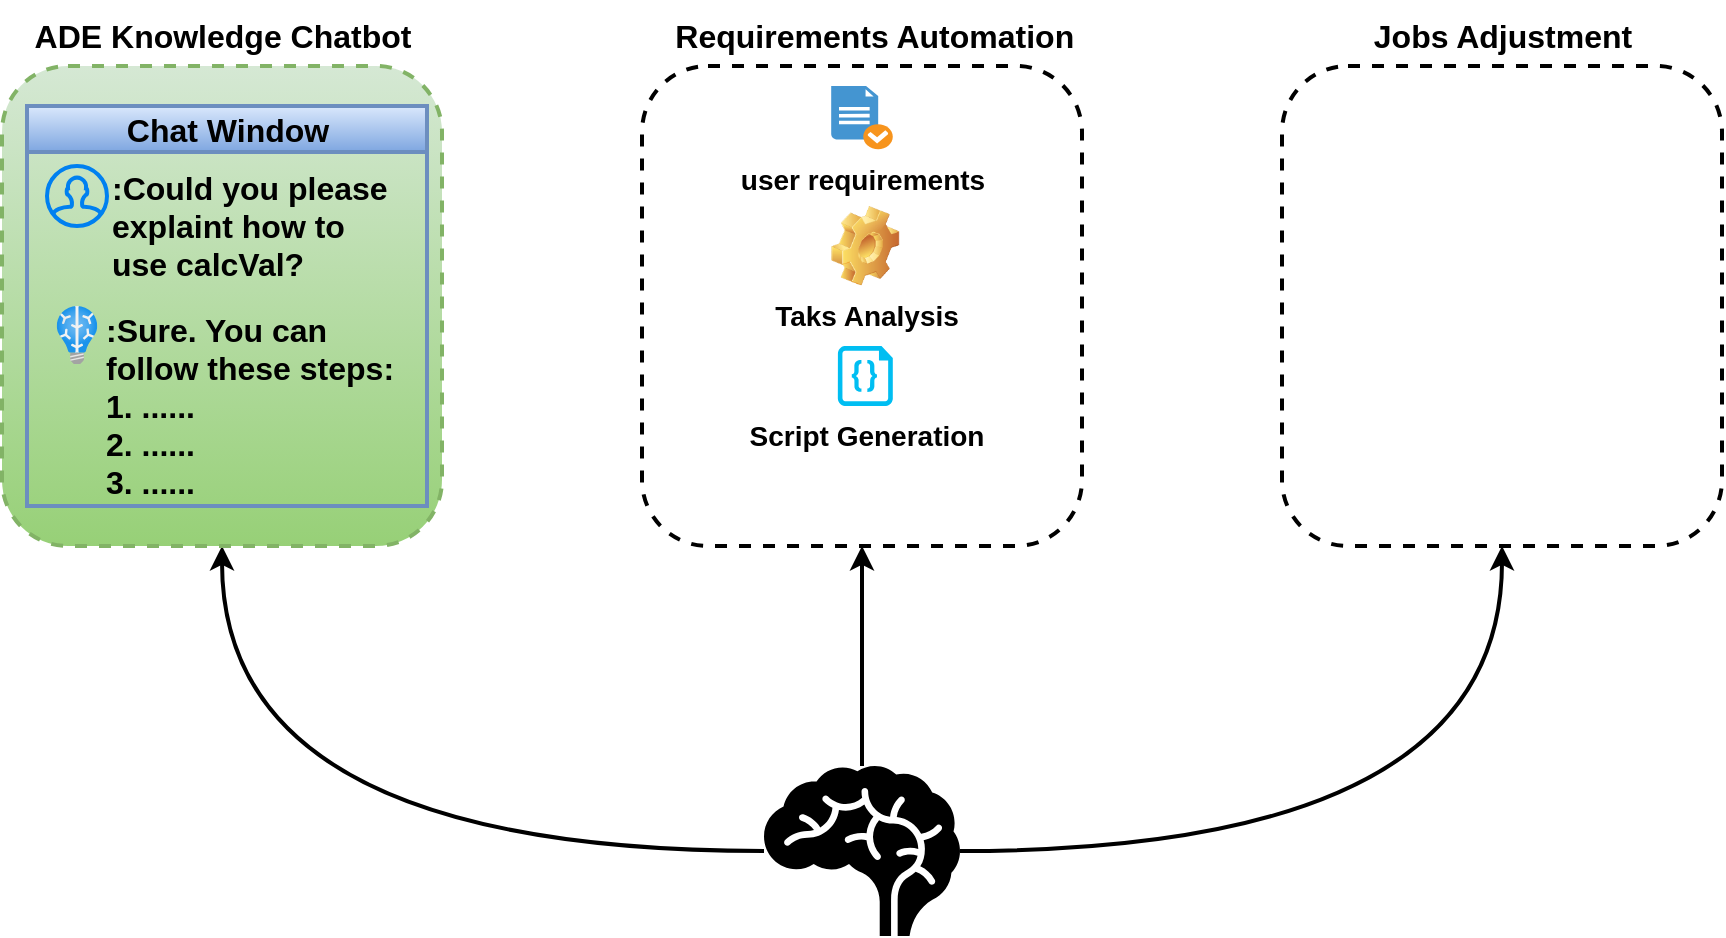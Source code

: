 <mxfile version="24.7.5">
  <diagram id="HRN9QZivu7BtuUAxPnuZ" name="Page-1">
    <mxGraphModel dx="954" dy="727" grid="1" gridSize="10" guides="1" tooltips="1" connect="1" arrows="1" fold="1" page="1" pageScale="1" pageWidth="850" pageHeight="1100" background="none" math="0" shadow="0">
      <root>
        <mxCell id="0" />
        <mxCell id="1" parent="0" />
        <mxCell id="KLi92U7IpaG3Ddm6AZuy-5" style="edgeStyle=orthogonalEdgeStyle;rounded=0;orthogonalLoop=1;jettySize=auto;html=1;curved=1;strokeWidth=2;" parent="1" source="KLi92U7IpaG3Ddm6AZuy-1" target="KLi92U7IpaG3Ddm6AZuy-2" edge="1">
          <mxGeometry relative="1" as="geometry" />
        </mxCell>
        <mxCell id="KLi92U7IpaG3Ddm6AZuy-6" style="edgeStyle=orthogonalEdgeStyle;curved=1;rounded=0;orthogonalLoop=1;jettySize=auto;html=1;strokeWidth=2;" parent="1" source="KLi92U7IpaG3Ddm6AZuy-1" target="KLi92U7IpaG3Ddm6AZuy-3" edge="1">
          <mxGeometry relative="1" as="geometry" />
        </mxCell>
        <mxCell id="KLi92U7IpaG3Ddm6AZuy-7" style="edgeStyle=orthogonalEdgeStyle;curved=1;rounded=0;orthogonalLoop=1;jettySize=auto;html=1;entryX=0.5;entryY=1;entryDx=0;entryDy=0;strokeWidth=2;" parent="1" source="KLi92U7IpaG3Ddm6AZuy-1" target="KLi92U7IpaG3Ddm6AZuy-4" edge="1">
          <mxGeometry relative="1" as="geometry" />
        </mxCell>
        <mxCell id="KLi92U7IpaG3Ddm6AZuy-1" value="" style="shape=mxgraph.signs.healthcare.brain;html=1;pointerEvents=1;fillColor=#000000;strokeColor=none;verticalLabelPosition=bottom;verticalAlign=top;align=center;" parent="1" vertex="1">
          <mxGeometry x="501" y="420" width="98" height="85" as="geometry" />
        </mxCell>
        <mxCell id="KLi92U7IpaG3Ddm6AZuy-2" value="" style="rounded=1;whiteSpace=wrap;html=1;dashed=1;strokeWidth=2;fillColor=#d5e8d4;gradientColor=#97d077;strokeColor=#82b366;" parent="1" vertex="1">
          <mxGeometry x="120" y="70" width="220" height="240" as="geometry" />
        </mxCell>
        <mxCell id="KLi92U7IpaG3Ddm6AZuy-3" value="" style="rounded=1;whiteSpace=wrap;html=1;dashed=1;strokeWidth=2;" parent="1" vertex="1">
          <mxGeometry x="440" y="70" width="220" height="240" as="geometry" />
        </mxCell>
        <mxCell id="KLi92U7IpaG3Ddm6AZuy-4" value="" style="rounded=1;whiteSpace=wrap;html=1;dashed=1;strokeWidth=2;" parent="1" vertex="1">
          <mxGeometry x="760" y="70" width="220" height="240" as="geometry" />
        </mxCell>
        <mxCell id="KLi92U7IpaG3Ddm6AZuy-8" value="&lt;span style=&quot;font-size: 16px;&quot;&gt;&lt;b&gt;ADE Knowledge Chatbot&lt;/b&gt;&lt;/span&gt;" style="text;html=1;align=center;verticalAlign=middle;whiteSpace=wrap;rounded=0;dashed=1;strokeWidth=2;" parent="1" vertex="1">
          <mxGeometry x="127.5" y="40" width="205" height="30" as="geometry" />
        </mxCell>
        <mxCell id="KLi92U7IpaG3Ddm6AZuy-10" value="&lt;b&gt;Jobs Adjustment&lt;/b&gt;" style="text;html=1;align=center;verticalAlign=middle;resizable=0;points=[];autosize=1;strokeColor=none;fillColor=none;fontSize=16;dashed=1;strokeWidth=2;" parent="1" vertex="1">
          <mxGeometry x="795" y="40" width="150" height="30" as="geometry" />
        </mxCell>
        <mxCell id="KLi92U7IpaG3Ddm6AZuy-11" value="&lt;pre style=&quot;font-size: 16px; unicode-bidi: isolate; line-height: 36px; border: none; padding: 2px 0.14em 2px 0px; position: relative; margin-top: -2px; margin-bottom: -2px; resize: none; font-family: inherit; overflow: hidden; width: 270px; overflow-wrap: break-word;&quot; dir=&quot;ltr&quot; data-ved=&quot;2ahUKEwiTsOmcuuKHAxVxJEQIHUuVCKkQ3ewLegQIDRAU&quot; aria-label=&quot;Translated text&quot; id=&quot;tw-target-text&quot; data-placeholder=&quot;Translation&quot; class=&quot;tw-data-text tw-text-large tw-ta&quot;&gt;&lt;b&gt;Requirements Automation&lt;/b&gt;&lt;/pre&gt;" style="text;html=1;strokeColor=none;fillColor=none;align=center;verticalAlign=middle;whiteSpace=wrap;rounded=0;dashed=1;strokeWidth=2;" parent="1" vertex="1">
          <mxGeometry x="455" y="40" width="205" height="30" as="geometry" />
        </mxCell>
        <mxCell id="KLi92U7IpaG3Ddm6AZuy-13" value="Chat Window" style="swimlane;whiteSpace=wrap;html=1;strokeWidth=2;fontSize=16;fillColor=#dae8fc;gradientColor=#7ea6e0;strokeColor=#6c8ebf;" parent="1" vertex="1">
          <mxGeometry x="132.5" y="90" width="200" height="200" as="geometry">
            <mxRectangle x="132.5" y="90" width="140" height="30" as="alternateBounds" />
          </mxGeometry>
        </mxCell>
        <mxCell id="KLi92U7IpaG3Ddm6AZuy-16" value="" style="aspect=fixed;html=1;points=[];align=center;image;fontSize=12;image=img/lib/azure2/ai_machine_learning/Batch_AI.svg;strokeWidth=2;fillColor=#d5e8d4;gradientColor=#97d077;strokeColor=#82b366;" parent="KLi92U7IpaG3Ddm6AZuy-13" vertex="1">
          <mxGeometry x="14.75" y="100" width="20.5" height="29.04" as="geometry" />
        </mxCell>
        <mxCell id="KLi92U7IpaG3Ddm6AZuy-19" value="" style="group;" parent="KLi92U7IpaG3Ddm6AZuy-13" vertex="1" connectable="0">
          <mxGeometry x="10" y="30" width="180" height="60" as="geometry" />
        </mxCell>
        <mxCell id="KLi92U7IpaG3Ddm6AZuy-15" value="&lt;b&gt;:Could you please explaint how to use calcVal?&lt;/b&gt;" style="text;html=1;align=left;verticalAlign=middle;whiteSpace=wrap;rounded=0;strokeWidth=2;fontSize=16;movable=1;resizable=1;rotatable=1;deletable=1;editable=1;connectable=1;" parent="KLi92U7IpaG3Ddm6AZuy-19" vertex="1">
          <mxGeometry x="30" width="150" height="60" as="geometry" />
        </mxCell>
        <mxCell id="KLi92U7IpaG3Ddm6AZuy-17" value="" style="html=1;verticalLabelPosition=bottom;align=center;labelBackgroundColor=#ffffff;verticalAlign=top;strokeWidth=2;strokeColor=#0080F0;shadow=0;dashed=0;shape=mxgraph.ios7.icons.user;fontSize=16;fillColor=none;movable=0;resizable=0;rotatable=0;deletable=0;editable=0;connectable=0;" parent="KLi92U7IpaG3Ddm6AZuy-19" vertex="1">
          <mxGeometry width="30" height="30" as="geometry" />
        </mxCell>
        <mxCell id="KLi92U7IpaG3Ddm6AZuy-18" value="&lt;b&gt;:Sure. You can follow these steps:&lt;br&gt;1. ......&lt;br&gt;2.&amp;nbsp;&lt;/b&gt;&lt;b&gt;......&lt;/b&gt;&lt;b&gt;&lt;br&gt;3.&amp;nbsp;&lt;/b&gt;&lt;b&gt;......&lt;/b&gt;&lt;b&gt;&lt;br&gt;&lt;/b&gt;" style="text;html=1;align=left;verticalAlign=middle;whiteSpace=wrap;rounded=0;strokeWidth=2;fontSize=16;" parent="1" vertex="1">
          <mxGeometry x="170" y="190" width="150" height="100" as="geometry" />
        </mxCell>
        <mxCell id="SB8z0yp9CnF4xfvvdjGj-3" value="&lt;font style=&quot;font-size: 14px;&quot;&gt;&lt;b&gt;user requirements&lt;/b&gt;&lt;/font&gt;" style="shadow=0;dashed=0;html=1;strokeColor=none;fillColor=#4495D1;labelPosition=center;verticalLabelPosition=bottom;verticalAlign=top;align=center;outlineConnect=0;shape=mxgraph.veeam.checked_doc;" vertex="1" parent="1">
          <mxGeometry x="534.6" y="80" width="30.8" height="31.6" as="geometry" />
        </mxCell>
        <mxCell id="SB8z0yp9CnF4xfvvdjGj-7" value="&lt;font style=&quot;font-size: 14px;&quot;&gt;&lt;b&gt;Script Generation&lt;/b&gt;&lt;/font&gt;" style="verticalLabelPosition=bottom;html=1;verticalAlign=top;align=center;strokeColor=none;fillColor=#00BEF2;shape=mxgraph.azure.code_file;pointerEvents=1;" vertex="1" parent="1">
          <mxGeometry x="537.9" y="210" width="27.5" height="30" as="geometry" />
        </mxCell>
        <mxCell id="SB8z0yp9CnF4xfvvdjGj-11" value="&lt;font style=&quot;font-size: 14px;&quot;&gt;&lt;b&gt;Taks Analysis&lt;/b&gt;&lt;/font&gt;" style="shape=image;html=1;verticalLabelPosition=bottom;verticalAlign=top;imageAspect=1;aspect=fixed;image=img/clipart/Gear_128x128.png" vertex="1" parent="1">
          <mxGeometry x="534.6" y="140" width="34" height="39.88" as="geometry" />
        </mxCell>
      </root>
    </mxGraphModel>
  </diagram>
</mxfile>
